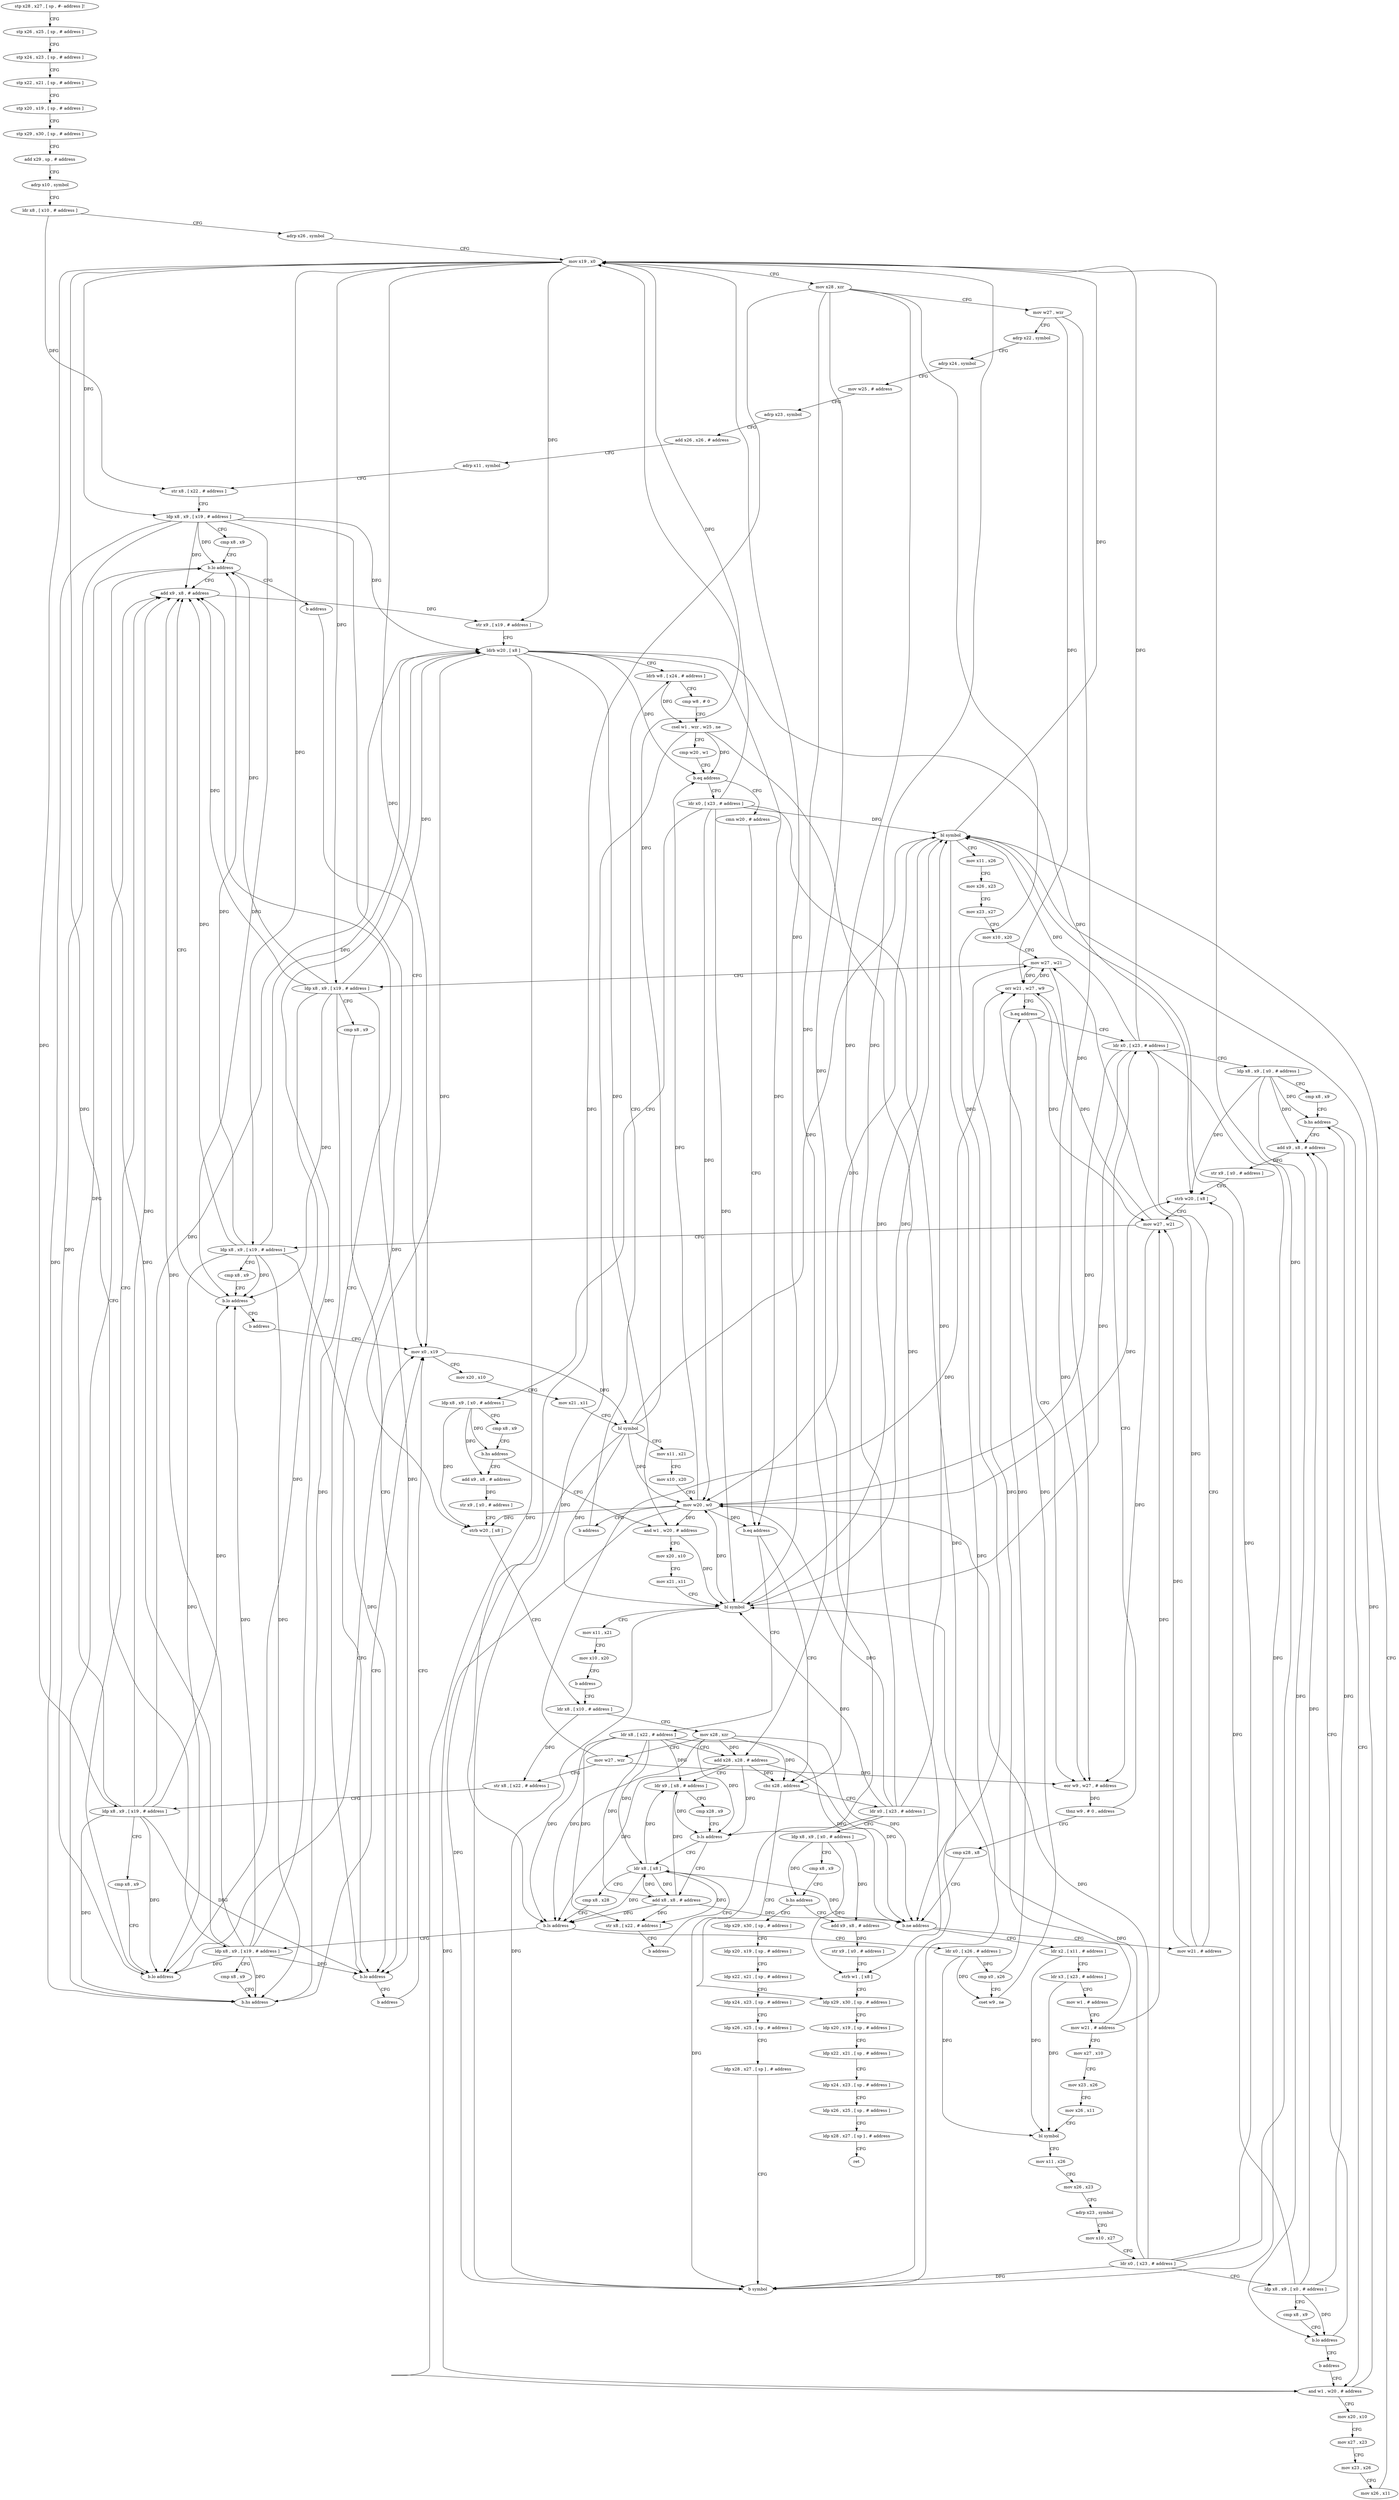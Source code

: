 digraph "func" {
"4202048" [label = "stp x28 , x27 , [ sp , #- address ]!" ]
"4202052" [label = "stp x26 , x25 , [ sp , # address ]" ]
"4202056" [label = "stp x24 , x23 , [ sp , # address ]" ]
"4202060" [label = "stp x22 , x21 , [ sp , # address ]" ]
"4202064" [label = "stp x20 , x19 , [ sp , # address ]" ]
"4202068" [label = "stp x29 , x30 , [ sp , # address ]" ]
"4202072" [label = "add x29 , sp , # address" ]
"4202076" [label = "adrp x10 , symbol" ]
"4202080" [label = "ldr x8 , [ x10 , # address ]" ]
"4202084" [label = "adrp x26 , symbol" ]
"4202088" [label = "mov x19 , x0" ]
"4202092" [label = "mov x28 , xzr" ]
"4202096" [label = "mov w27 , wzr" ]
"4202100" [label = "adrp x22 , symbol" ]
"4202104" [label = "adrp x24 , symbol" ]
"4202108" [label = "mov w25 , # address" ]
"4202112" [label = "adrp x23 , symbol" ]
"4202116" [label = "add x26 , x26 , # address" ]
"4202120" [label = "adrp x11 , symbol" ]
"4202124" [label = "str x8 , [ x22 , # address ]" ]
"4202128" [label = "ldp x8 , x9 , [ x19 , # address ]" ]
"4202132" [label = "cmp x8 , x9" ]
"4202136" [label = "b.lo address" ]
"4202168" [label = "add x9 , x8 , # address" ]
"4202140" [label = "b address" ]
"4202172" [label = "str x9 , [ x19 , # address ]" ]
"4202176" [label = "ldrb w20 , [ x8 ]" ]
"4202180" [label = "ldrb w8 , [ x24 , # address ]" ]
"4202296" [label = "mov x0 , x19" ]
"4202240" [label = "ldr x0 , [ x23 , # address ]" ]
"4202244" [label = "ldp x8 , x9 , [ x0 , # address ]" ]
"4202248" [label = "cmp x8 , x9" ]
"4202252" [label = "b.hs address" ]
"4202484" [label = "and w1 , w20 , # address" ]
"4202256" [label = "add x9 , x8 , # address" ]
"4202200" [label = "cmn w20 , # address" ]
"4202204" [label = "b.eq address" ]
"4202572" [label = "cbz x28 , address" ]
"4202208" [label = "ldr x8 , [ x22 , # address ]" ]
"4202300" [label = "mov x20 , x10" ]
"4202304" [label = "mov x21 , x11" ]
"4202308" [label = "bl symbol" ]
"4202312" [label = "mov x11 , x21" ]
"4202316" [label = "mov x10 , x20" ]
"4202320" [label = "mov w20 , w0" ]
"4202324" [label = "b address" ]
"4202488" [label = "mov x20 , x10" ]
"4202492" [label = "mov x21 , x11" ]
"4202496" [label = "bl symbol" ]
"4202500" [label = "mov x11 , x21" ]
"4202504" [label = "mov x10 , x20" ]
"4202508" [label = "b address" ]
"4202268" [label = "ldr x8 , [ x10 , # address ]" ]
"4202260" [label = "str x9 , [ x0 , # address ]" ]
"4202264" [label = "strb w20 , [ x8 ]" ]
"4202604" [label = "ldp x29 , x30 , [ sp , # address ]" ]
"4202576" [label = "ldr x0 , [ x23 , # address ]" ]
"4202212" [label = "add x28 , x28 , # address" ]
"4202216" [label = "ldr x9 , [ x8 , # address ]" ]
"4202220" [label = "cmp x28 , x9" ]
"4202224" [label = "b.ls address" ]
"4202144" [label = "ldr x8 , [ x8 ]" ]
"4202228" [label = "add x8 , x8 , # address" ]
"4202184" [label = "cmp w8 , # 0" ]
"4202188" [label = "csel w1 , wzr , w25 , ne" ]
"4202192" [label = "cmp w20 , w1" ]
"4202196" [label = "b.eq address" ]
"4202272" [label = "mov x28 , xzr" ]
"4202276" [label = "mov w27 , wzr" ]
"4202280" [label = "str x8 , [ x22 , # address ]" ]
"4202284" [label = "ldp x8 , x9 , [ x19 , # address ]" ]
"4202288" [label = "cmp x8 , x9" ]
"4202292" [label = "b.lo address" ]
"4202608" [label = "ldp x20 , x19 , [ sp , # address ]" ]
"4202612" [label = "ldp x22 , x21 , [ sp , # address ]" ]
"4202616" [label = "ldp x24 , x23 , [ sp , # address ]" ]
"4202620" [label = "ldp x26 , x25 , [ sp , # address ]" ]
"4202624" [label = "ldp x28 , x27 , [ sp ] , # address" ]
"4202628" [label = "ret" ]
"4202580" [label = "ldp x8 , x9 , [ x0 , # address ]" ]
"4202584" [label = "cmp x8 , x9" ]
"4202588" [label = "b.hs address" ]
"4202632" [label = "ldp x29 , x30 , [ sp , # address ]" ]
"4202592" [label = "add x9 , x8 , # address" ]
"4202148" [label = "cmp x8 , x28" ]
"4202152" [label = "b.ls address" ]
"4202328" [label = "ldr x0 , [ x26 , # address ]" ]
"4202156" [label = "ldp x8 , x9 , [ x19 , # address ]" ]
"4202232" [label = "str x8 , [ x22 , # address ]" ]
"4202236" [label = "b address" ]
"4202636" [label = "ldp x20 , x19 , [ sp , # address ]" ]
"4202640" [label = "ldp x22 , x21 , [ sp , # address ]" ]
"4202644" [label = "ldp x24 , x23 , [ sp , # address ]" ]
"4202648" [label = "ldp x26 , x25 , [ sp , # address ]" ]
"4202652" [label = "ldp x28 , x27 , [ sp ] , # address" ]
"4202656" [label = "b symbol" ]
"4202596" [label = "str x9 , [ x0 , # address ]" ]
"4202600" [label = "strb w1 , [ x8 ]" ]
"4202332" [label = "cmp x0 , x26" ]
"4202336" [label = "cset w9 , ne" ]
"4202340" [label = "orr w21 , w27 , w9" ]
"4202344" [label = "b.eq address" ]
"4202436" [label = "ldr x0 , [ x23 , # address ]" ]
"4202348" [label = "eor w9 , w27 , # address" ]
"4202160" [label = "cmp x8 , x9" ]
"4202164" [label = "b.hs address" ]
"4202440" [label = "ldp x8 , x9 , [ x0 , # address ]" ]
"4202444" [label = "cmp x8 , x9" ]
"4202448" [label = "b.hs address" ]
"4202512" [label = "and w1 , w20 , # address" ]
"4202452" [label = "add x9 , x8 , # address" ]
"4202352" [label = "tbnz w9 , # 0 , address" ]
"4202356" [label = "cmp x28 , x8" ]
"4202516" [label = "mov x20 , x10" ]
"4202520" [label = "mov x27 , x23" ]
"4202524" [label = "mov x23 , x26" ]
"4202528" [label = "mov x26 , x11" ]
"4202532" [label = "bl symbol" ]
"4202536" [label = "mov x11 , x26" ]
"4202540" [label = "mov x26 , x23" ]
"4202544" [label = "mov x23 , x27" ]
"4202548" [label = "mov x10 , x20" ]
"4202552" [label = "mov w27 , w21" ]
"4202556" [label = "ldp x8 , x9 , [ x19 , # address ]" ]
"4202560" [label = "cmp x8 , x9" ]
"4202564" [label = "b.lo address" ]
"4202568" [label = "b address" ]
"4202456" [label = "str x9 , [ x0 , # address ]" ]
"4202460" [label = "strb w20 , [ x8 ]" ]
"4202464" [label = "mov w27 , w21" ]
"4202468" [label = "ldp x8 , x9 , [ x19 , # address ]" ]
"4202472" [label = "cmp x8 , x9" ]
"4202476" [label = "b.lo address" ]
"4202480" [label = "b address" ]
"4202360" [label = "b.ne address" ]
"4202432" [label = "mov w21 , # address" ]
"4202364" [label = "ldr x2 , [ x11 , # address ]" ]
"4202368" [label = "ldr x3 , [ x23 , # address ]" ]
"4202372" [label = "mov w1 , # address" ]
"4202376" [label = "mov w21 , # address" ]
"4202380" [label = "mov x27 , x10" ]
"4202384" [label = "mov x23 , x26" ]
"4202388" [label = "mov x26 , x11" ]
"4202392" [label = "bl symbol" ]
"4202396" [label = "mov x11 , x26" ]
"4202400" [label = "mov x26 , x23" ]
"4202404" [label = "adrp x23 , symbol" ]
"4202408" [label = "mov x10 , x27" ]
"4202412" [label = "ldr x0 , [ x23 , # address ]" ]
"4202416" [label = "ldp x8 , x9 , [ x0 , # address ]" ]
"4202420" [label = "cmp x8 , x9" ]
"4202424" [label = "b.lo address" ]
"4202428" [label = "b address" ]
"4202048" -> "4202052" [ label = "CFG" ]
"4202052" -> "4202056" [ label = "CFG" ]
"4202056" -> "4202060" [ label = "CFG" ]
"4202060" -> "4202064" [ label = "CFG" ]
"4202064" -> "4202068" [ label = "CFG" ]
"4202068" -> "4202072" [ label = "CFG" ]
"4202072" -> "4202076" [ label = "CFG" ]
"4202076" -> "4202080" [ label = "CFG" ]
"4202080" -> "4202084" [ label = "CFG" ]
"4202080" -> "4202124" [ label = "DFG" ]
"4202084" -> "4202088" [ label = "CFG" ]
"4202088" -> "4202092" [ label = "CFG" ]
"4202088" -> "4202128" [ label = "DFG" ]
"4202088" -> "4202172" [ label = "DFG" ]
"4202088" -> "4202296" [ label = "DFG" ]
"4202088" -> "4202284" [ label = "DFG" ]
"4202088" -> "4202156" [ label = "DFG" ]
"4202088" -> "4202556" [ label = "DFG" ]
"4202088" -> "4202468" [ label = "DFG" ]
"4202092" -> "4202096" [ label = "CFG" ]
"4202092" -> "4202572" [ label = "DFG" ]
"4202092" -> "4202212" [ label = "DFG" ]
"4202092" -> "4202224" [ label = "DFG" ]
"4202092" -> "4202152" [ label = "DFG" ]
"4202092" -> "4202360" [ label = "DFG" ]
"4202096" -> "4202100" [ label = "CFG" ]
"4202096" -> "4202340" [ label = "DFG" ]
"4202096" -> "4202348" [ label = "DFG" ]
"4202100" -> "4202104" [ label = "CFG" ]
"4202104" -> "4202108" [ label = "CFG" ]
"4202108" -> "4202112" [ label = "CFG" ]
"4202112" -> "4202116" [ label = "CFG" ]
"4202116" -> "4202120" [ label = "CFG" ]
"4202120" -> "4202124" [ label = "CFG" ]
"4202124" -> "4202128" [ label = "CFG" ]
"4202128" -> "4202132" [ label = "CFG" ]
"4202128" -> "4202136" [ label = "DFG" ]
"4202128" -> "4202168" [ label = "DFG" ]
"4202128" -> "4202176" [ label = "DFG" ]
"4202128" -> "4202292" [ label = "DFG" ]
"4202128" -> "4202164" [ label = "DFG" ]
"4202128" -> "4202564" [ label = "DFG" ]
"4202128" -> "4202476" [ label = "DFG" ]
"4202132" -> "4202136" [ label = "CFG" ]
"4202136" -> "4202168" [ label = "CFG" ]
"4202136" -> "4202140" [ label = "CFG" ]
"4202168" -> "4202172" [ label = "DFG" ]
"4202140" -> "4202296" [ label = "CFG" ]
"4202172" -> "4202176" [ label = "CFG" ]
"4202176" -> "4202180" [ label = "CFG" ]
"4202176" -> "4202196" [ label = "DFG" ]
"4202176" -> "4202204" [ label = "DFG" ]
"4202176" -> "4202484" [ label = "DFG" ]
"4202176" -> "4202264" [ label = "DFG" ]
"4202176" -> "4202512" [ label = "DFG" ]
"4202176" -> "4202460" [ label = "DFG" ]
"4202180" -> "4202184" [ label = "CFG" ]
"4202180" -> "4202188" [ label = "DFG" ]
"4202296" -> "4202300" [ label = "CFG" ]
"4202296" -> "4202308" [ label = "DFG" ]
"4202240" -> "4202244" [ label = "CFG" ]
"4202240" -> "4202088" [ label = "DFG" ]
"4202240" -> "4202320" [ label = "DFG" ]
"4202240" -> "4202496" [ label = "DFG" ]
"4202240" -> "4202656" [ label = "DFG" ]
"4202240" -> "4202532" [ label = "DFG" ]
"4202244" -> "4202248" [ label = "CFG" ]
"4202244" -> "4202252" [ label = "DFG" ]
"4202244" -> "4202256" [ label = "DFG" ]
"4202244" -> "4202264" [ label = "DFG" ]
"4202248" -> "4202252" [ label = "CFG" ]
"4202252" -> "4202484" [ label = "CFG" ]
"4202252" -> "4202256" [ label = "CFG" ]
"4202484" -> "4202488" [ label = "CFG" ]
"4202484" -> "4202496" [ label = "DFG" ]
"4202256" -> "4202260" [ label = "DFG" ]
"4202200" -> "4202204" [ label = "CFG" ]
"4202204" -> "4202572" [ label = "CFG" ]
"4202204" -> "4202208" [ label = "CFG" ]
"4202572" -> "4202604" [ label = "CFG" ]
"4202572" -> "4202576" [ label = "CFG" ]
"4202208" -> "4202212" [ label = "CFG" ]
"4202208" -> "4202216" [ label = "DFG" ]
"4202208" -> "4202144" [ label = "DFG" ]
"4202208" -> "4202152" [ label = "DFG" ]
"4202208" -> "4202228" [ label = "DFG" ]
"4202208" -> "4202232" [ label = "DFG" ]
"4202208" -> "4202360" [ label = "DFG" ]
"4202300" -> "4202304" [ label = "CFG" ]
"4202304" -> "4202308" [ label = "CFG" ]
"4202308" -> "4202312" [ label = "CFG" ]
"4202308" -> "4202088" [ label = "DFG" ]
"4202308" -> "4202320" [ label = "DFG" ]
"4202308" -> "4202496" [ label = "DFG" ]
"4202308" -> "4202656" [ label = "DFG" ]
"4202308" -> "4202532" [ label = "DFG" ]
"4202312" -> "4202316" [ label = "CFG" ]
"4202316" -> "4202320" [ label = "CFG" ]
"4202320" -> "4202324" [ label = "CFG" ]
"4202320" -> "4202196" [ label = "DFG" ]
"4202320" -> "4202204" [ label = "DFG" ]
"4202320" -> "4202484" [ label = "DFG" ]
"4202320" -> "4202264" [ label = "DFG" ]
"4202320" -> "4202512" [ label = "DFG" ]
"4202320" -> "4202460" [ label = "DFG" ]
"4202324" -> "4202180" [ label = "CFG" ]
"4202488" -> "4202492" [ label = "CFG" ]
"4202492" -> "4202496" [ label = "CFG" ]
"4202496" -> "4202500" [ label = "CFG" ]
"4202496" -> "4202088" [ label = "DFG" ]
"4202496" -> "4202320" [ label = "DFG" ]
"4202496" -> "4202656" [ label = "DFG" ]
"4202496" -> "4202532" [ label = "DFG" ]
"4202500" -> "4202504" [ label = "CFG" ]
"4202504" -> "4202508" [ label = "CFG" ]
"4202508" -> "4202268" [ label = "CFG" ]
"4202268" -> "4202272" [ label = "CFG" ]
"4202268" -> "4202280" [ label = "DFG" ]
"4202260" -> "4202264" [ label = "CFG" ]
"4202264" -> "4202268" [ label = "CFG" ]
"4202604" -> "4202608" [ label = "CFG" ]
"4202576" -> "4202580" [ label = "CFG" ]
"4202576" -> "4202088" [ label = "DFG" ]
"4202576" -> "4202320" [ label = "DFG" ]
"4202576" -> "4202496" [ label = "DFG" ]
"4202576" -> "4202656" [ label = "DFG" ]
"4202576" -> "4202532" [ label = "DFG" ]
"4202212" -> "4202216" [ label = "CFG" ]
"4202212" -> "4202572" [ label = "DFG" ]
"4202212" -> "4202224" [ label = "DFG" ]
"4202212" -> "4202152" [ label = "DFG" ]
"4202212" -> "4202360" [ label = "DFG" ]
"4202216" -> "4202220" [ label = "CFG" ]
"4202216" -> "4202224" [ label = "DFG" ]
"4202220" -> "4202224" [ label = "CFG" ]
"4202224" -> "4202144" [ label = "CFG" ]
"4202224" -> "4202228" [ label = "CFG" ]
"4202144" -> "4202148" [ label = "CFG" ]
"4202144" -> "4202216" [ label = "DFG" ]
"4202144" -> "4202152" [ label = "DFG" ]
"4202144" -> "4202228" [ label = "DFG" ]
"4202144" -> "4202232" [ label = "DFG" ]
"4202144" -> "4202360" [ label = "DFG" ]
"4202228" -> "4202232" [ label = "DFG" ]
"4202228" -> "4202216" [ label = "DFG" ]
"4202228" -> "4202144" [ label = "DFG" ]
"4202228" -> "4202152" [ label = "DFG" ]
"4202228" -> "4202360" [ label = "DFG" ]
"4202184" -> "4202188" [ label = "CFG" ]
"4202188" -> "4202192" [ label = "CFG" ]
"4202188" -> "4202196" [ label = "DFG" ]
"4202188" -> "4202656" [ label = "DFG" ]
"4202188" -> "4202600" [ label = "DFG" ]
"4202192" -> "4202196" [ label = "CFG" ]
"4202196" -> "4202240" [ label = "CFG" ]
"4202196" -> "4202200" [ label = "CFG" ]
"4202272" -> "4202276" [ label = "CFG" ]
"4202272" -> "4202572" [ label = "DFG" ]
"4202272" -> "4202212" [ label = "DFG" ]
"4202272" -> "4202224" [ label = "DFG" ]
"4202272" -> "4202152" [ label = "DFG" ]
"4202272" -> "4202360" [ label = "DFG" ]
"4202276" -> "4202280" [ label = "CFG" ]
"4202276" -> "4202340" [ label = "DFG" ]
"4202276" -> "4202348" [ label = "DFG" ]
"4202280" -> "4202284" [ label = "CFG" ]
"4202284" -> "4202288" [ label = "CFG" ]
"4202284" -> "4202168" [ label = "DFG" ]
"4202284" -> "4202176" [ label = "DFG" ]
"4202284" -> "4202136" [ label = "DFG" ]
"4202284" -> "4202292" [ label = "DFG" ]
"4202284" -> "4202164" [ label = "DFG" ]
"4202284" -> "4202564" [ label = "DFG" ]
"4202284" -> "4202476" [ label = "DFG" ]
"4202288" -> "4202292" [ label = "CFG" ]
"4202292" -> "4202168" [ label = "CFG" ]
"4202292" -> "4202296" [ label = "CFG" ]
"4202608" -> "4202612" [ label = "CFG" ]
"4202612" -> "4202616" [ label = "CFG" ]
"4202616" -> "4202620" [ label = "CFG" ]
"4202620" -> "4202624" [ label = "CFG" ]
"4202624" -> "4202628" [ label = "CFG" ]
"4202580" -> "4202584" [ label = "CFG" ]
"4202580" -> "4202588" [ label = "DFG" ]
"4202580" -> "4202592" [ label = "DFG" ]
"4202580" -> "4202600" [ label = "DFG" ]
"4202584" -> "4202588" [ label = "CFG" ]
"4202588" -> "4202632" [ label = "CFG" ]
"4202588" -> "4202592" [ label = "CFG" ]
"4202632" -> "4202636" [ label = "CFG" ]
"4202592" -> "4202596" [ label = "DFG" ]
"4202148" -> "4202152" [ label = "CFG" ]
"4202152" -> "4202328" [ label = "CFG" ]
"4202152" -> "4202156" [ label = "CFG" ]
"4202328" -> "4202332" [ label = "DFG" ]
"4202328" -> "4202336" [ label = "DFG" ]
"4202328" -> "4202392" [ label = "DFG" ]
"4202156" -> "4202160" [ label = "CFG" ]
"4202156" -> "4202168" [ label = "DFG" ]
"4202156" -> "4202176" [ label = "DFG" ]
"4202156" -> "4202136" [ label = "DFG" ]
"4202156" -> "4202292" [ label = "DFG" ]
"4202156" -> "4202164" [ label = "DFG" ]
"4202156" -> "4202564" [ label = "DFG" ]
"4202156" -> "4202476" [ label = "DFG" ]
"4202232" -> "4202236" [ label = "CFG" ]
"4202236" -> "4202144" [ label = "CFG" ]
"4202636" -> "4202640" [ label = "CFG" ]
"4202640" -> "4202644" [ label = "CFG" ]
"4202644" -> "4202648" [ label = "CFG" ]
"4202648" -> "4202652" [ label = "CFG" ]
"4202652" -> "4202656" [ label = "CFG" ]
"4202596" -> "4202600" [ label = "CFG" ]
"4202600" -> "4202604" [ label = "CFG" ]
"4202332" -> "4202336" [ label = "CFG" ]
"4202332" -> "4202344" [ label = "DFG" ]
"4202336" -> "4202340" [ label = "DFG" ]
"4202340" -> "4202344" [ label = "CFG" ]
"4202340" -> "4202552" [ label = "DFG" ]
"4202340" -> "4202464" [ label = "DFG" ]
"4202344" -> "4202436" [ label = "CFG" ]
"4202344" -> "4202348" [ label = "CFG" ]
"4202436" -> "4202440" [ label = "CFG" ]
"4202436" -> "4202088" [ label = "DFG" ]
"4202436" -> "4202320" [ label = "DFG" ]
"4202436" -> "4202496" [ label = "DFG" ]
"4202436" -> "4202656" [ label = "DFG" ]
"4202436" -> "4202532" [ label = "DFG" ]
"4202348" -> "4202352" [ label = "DFG" ]
"4202160" -> "4202164" [ label = "CFG" ]
"4202164" -> "4202296" [ label = "CFG" ]
"4202164" -> "4202168" [ label = "CFG" ]
"4202440" -> "4202444" [ label = "CFG" ]
"4202440" -> "4202448" [ label = "DFG" ]
"4202440" -> "4202452" [ label = "DFG" ]
"4202440" -> "4202460" [ label = "DFG" ]
"4202440" -> "4202424" [ label = "DFG" ]
"4202444" -> "4202448" [ label = "CFG" ]
"4202448" -> "4202512" [ label = "CFG" ]
"4202448" -> "4202452" [ label = "CFG" ]
"4202512" -> "4202516" [ label = "CFG" ]
"4202512" -> "4202532" [ label = "DFG" ]
"4202452" -> "4202456" [ label = "DFG" ]
"4202352" -> "4202436" [ label = "CFG" ]
"4202352" -> "4202356" [ label = "CFG" ]
"4202356" -> "4202360" [ label = "CFG" ]
"4202516" -> "4202520" [ label = "CFG" ]
"4202520" -> "4202524" [ label = "CFG" ]
"4202524" -> "4202528" [ label = "CFG" ]
"4202528" -> "4202532" [ label = "CFG" ]
"4202532" -> "4202536" [ label = "CFG" ]
"4202532" -> "4202088" [ label = "DFG" ]
"4202532" -> "4202320" [ label = "DFG" ]
"4202532" -> "4202496" [ label = "DFG" ]
"4202532" -> "4202656" [ label = "DFG" ]
"4202536" -> "4202540" [ label = "CFG" ]
"4202540" -> "4202544" [ label = "CFG" ]
"4202544" -> "4202548" [ label = "CFG" ]
"4202548" -> "4202552" [ label = "CFG" ]
"4202552" -> "4202556" [ label = "CFG" ]
"4202552" -> "4202348" [ label = "DFG" ]
"4202552" -> "4202340" [ label = "DFG" ]
"4202556" -> "4202560" [ label = "CFG" ]
"4202556" -> "4202168" [ label = "DFG" ]
"4202556" -> "4202176" [ label = "DFG" ]
"4202556" -> "4202136" [ label = "DFG" ]
"4202556" -> "4202292" [ label = "DFG" ]
"4202556" -> "4202164" [ label = "DFG" ]
"4202556" -> "4202564" [ label = "DFG" ]
"4202556" -> "4202476" [ label = "DFG" ]
"4202560" -> "4202564" [ label = "CFG" ]
"4202564" -> "4202168" [ label = "CFG" ]
"4202564" -> "4202568" [ label = "CFG" ]
"4202568" -> "4202296" [ label = "CFG" ]
"4202456" -> "4202460" [ label = "CFG" ]
"4202460" -> "4202464" [ label = "CFG" ]
"4202464" -> "4202468" [ label = "CFG" ]
"4202464" -> "4202348" [ label = "DFG" ]
"4202464" -> "4202340" [ label = "DFG" ]
"4202468" -> "4202472" [ label = "CFG" ]
"4202468" -> "4202168" [ label = "DFG" ]
"4202468" -> "4202176" [ label = "DFG" ]
"4202468" -> "4202136" [ label = "DFG" ]
"4202468" -> "4202292" [ label = "DFG" ]
"4202468" -> "4202164" [ label = "DFG" ]
"4202468" -> "4202564" [ label = "DFG" ]
"4202468" -> "4202476" [ label = "DFG" ]
"4202472" -> "4202476" [ label = "CFG" ]
"4202476" -> "4202168" [ label = "CFG" ]
"4202476" -> "4202480" [ label = "CFG" ]
"4202480" -> "4202296" [ label = "CFG" ]
"4202360" -> "4202432" [ label = "CFG" ]
"4202360" -> "4202364" [ label = "CFG" ]
"4202432" -> "4202436" [ label = "CFG" ]
"4202432" -> "4202552" [ label = "DFG" ]
"4202432" -> "4202464" [ label = "DFG" ]
"4202364" -> "4202368" [ label = "CFG" ]
"4202364" -> "4202392" [ label = "DFG" ]
"4202368" -> "4202372" [ label = "CFG" ]
"4202368" -> "4202392" [ label = "DFG" ]
"4202372" -> "4202376" [ label = "CFG" ]
"4202376" -> "4202380" [ label = "CFG" ]
"4202376" -> "4202552" [ label = "DFG" ]
"4202376" -> "4202464" [ label = "DFG" ]
"4202380" -> "4202384" [ label = "CFG" ]
"4202384" -> "4202388" [ label = "CFG" ]
"4202388" -> "4202392" [ label = "CFG" ]
"4202392" -> "4202396" [ label = "CFG" ]
"4202396" -> "4202400" [ label = "CFG" ]
"4202400" -> "4202404" [ label = "CFG" ]
"4202404" -> "4202408" [ label = "CFG" ]
"4202408" -> "4202412" [ label = "CFG" ]
"4202412" -> "4202416" [ label = "CFG" ]
"4202412" -> "4202088" [ label = "DFG" ]
"4202412" -> "4202320" [ label = "DFG" ]
"4202412" -> "4202496" [ label = "DFG" ]
"4202412" -> "4202656" [ label = "DFG" ]
"4202412" -> "4202532" [ label = "DFG" ]
"4202416" -> "4202420" [ label = "CFG" ]
"4202416" -> "4202452" [ label = "DFG" ]
"4202416" -> "4202448" [ label = "DFG" ]
"4202416" -> "4202460" [ label = "DFG" ]
"4202416" -> "4202424" [ label = "DFG" ]
"4202420" -> "4202424" [ label = "CFG" ]
"4202424" -> "4202452" [ label = "CFG" ]
"4202424" -> "4202428" [ label = "CFG" ]
"4202428" -> "4202512" [ label = "CFG" ]
}
